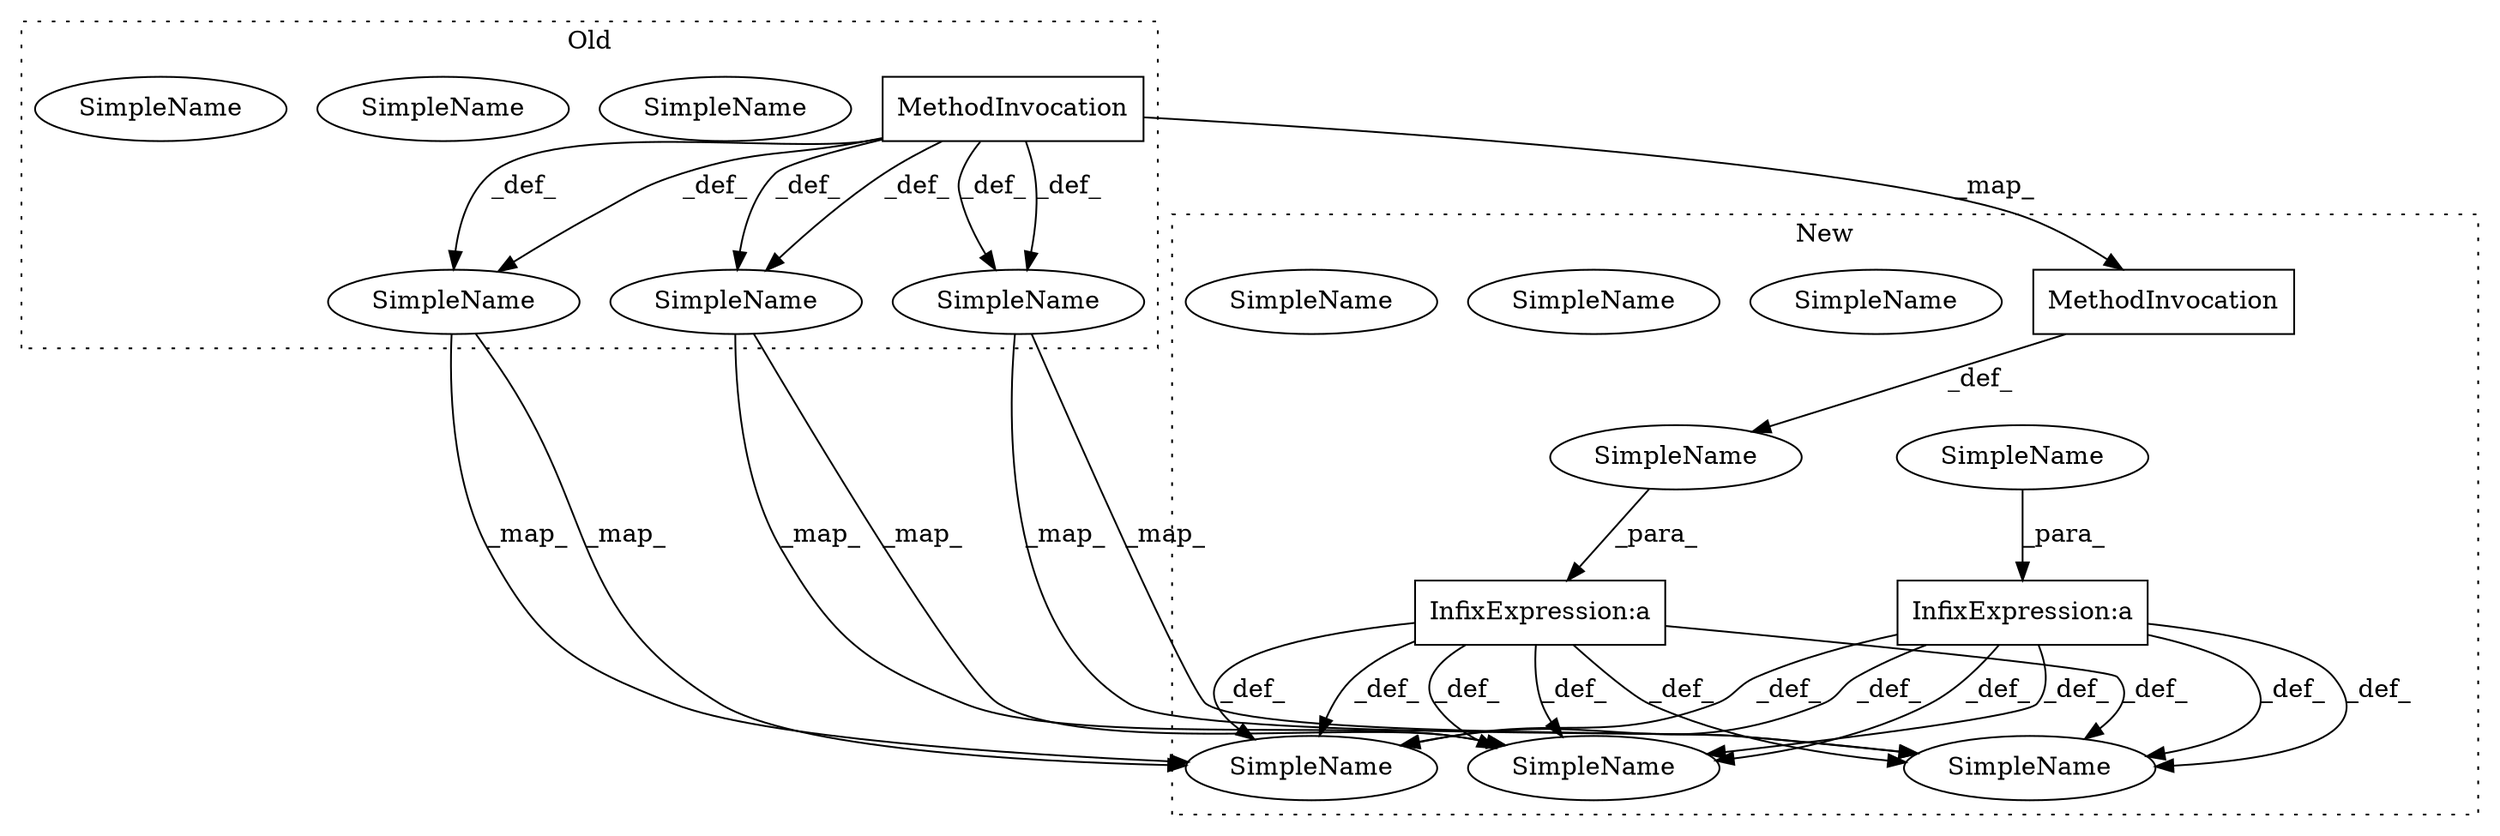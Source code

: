 digraph G {
subgraph cluster0 {
2 [label="MethodInvocation" a="32" s="11647,11672" l="4,1" shape="box"];
4 [label="SimpleName" a="42" s="11568" l="25" shape="ellipse"];
8 [label="SimpleName" a="42" s="11803" l="11" shape="ellipse"];
10 [label="SimpleName" a="42" s="12976" l="13" shape="ellipse"];
11 [label="SimpleName" a="42" s="11803" l="11" shape="ellipse"];
14 [label="SimpleName" a="42" s="12976" l="13" shape="ellipse"];
15 [label="SimpleName" a="42" s="11568" l="25" shape="ellipse"];
label = "Old";
style="dotted";
}
subgraph cluster1 {
1 [label="MethodInvocation" a="32" s="12363,12388" l="4,1" shape="box"];
3 [label="SimpleName" a="42" s="12307" l="25" shape="ellipse"];
5 [label="SimpleName" a="42" s="12307" l="25" shape="ellipse"];
6 [label="SimpleName" a="42" s="13858" l="13" shape="ellipse"];
7 [label="SimpleName" a="42" s="12693" l="11" shape="ellipse"];
9 [label="SimpleName" a="42" s="12693" l="11" shape="ellipse"];
12 [label="SimpleName" a="42" s="12462" l="29" shape="ellipse"];
13 [label="SimpleName" a="42" s="13858" l="13" shape="ellipse"];
16 [label="SimpleName" a="42" s="" l="" shape="ellipse"];
17 [label="InfixExpression:a" a="27" s="12389" l="3" shape="box"];
18 [label="InfixExpression:a" a="27" s="12459" l="3" shape="box"];
label = "New";
style="dotted";
}
1 -> 16 [label="_def_"];
2 -> 1 [label="_map_"];
2 -> 11 [label="_def_"];
2 -> 11 [label="_def_"];
2 -> 4 [label="_def_"];
2 -> 4 [label="_def_"];
2 -> 14 [label="_def_"];
2 -> 14 [label="_def_"];
4 -> 3 [label="_map_"];
4 -> 3 [label="_map_"];
11 -> 7 [label="_map_"];
11 -> 7 [label="_map_"];
12 -> 18 [label="_para_"];
14 -> 6 [label="_map_"];
14 -> 6 [label="_map_"];
16 -> 17 [label="_para_"];
17 -> 6 [label="_def_"];
17 -> 3 [label="_def_"];
17 -> 7 [label="_def_"];
17 -> 7 [label="_def_"];
17 -> 6 [label="_def_"];
17 -> 3 [label="_def_"];
18 -> 3 [label="_def_"];
18 -> 6 [label="_def_"];
18 -> 6 [label="_def_"];
18 -> 7 [label="_def_"];
18 -> 3 [label="_def_"];
18 -> 7 [label="_def_"];
}